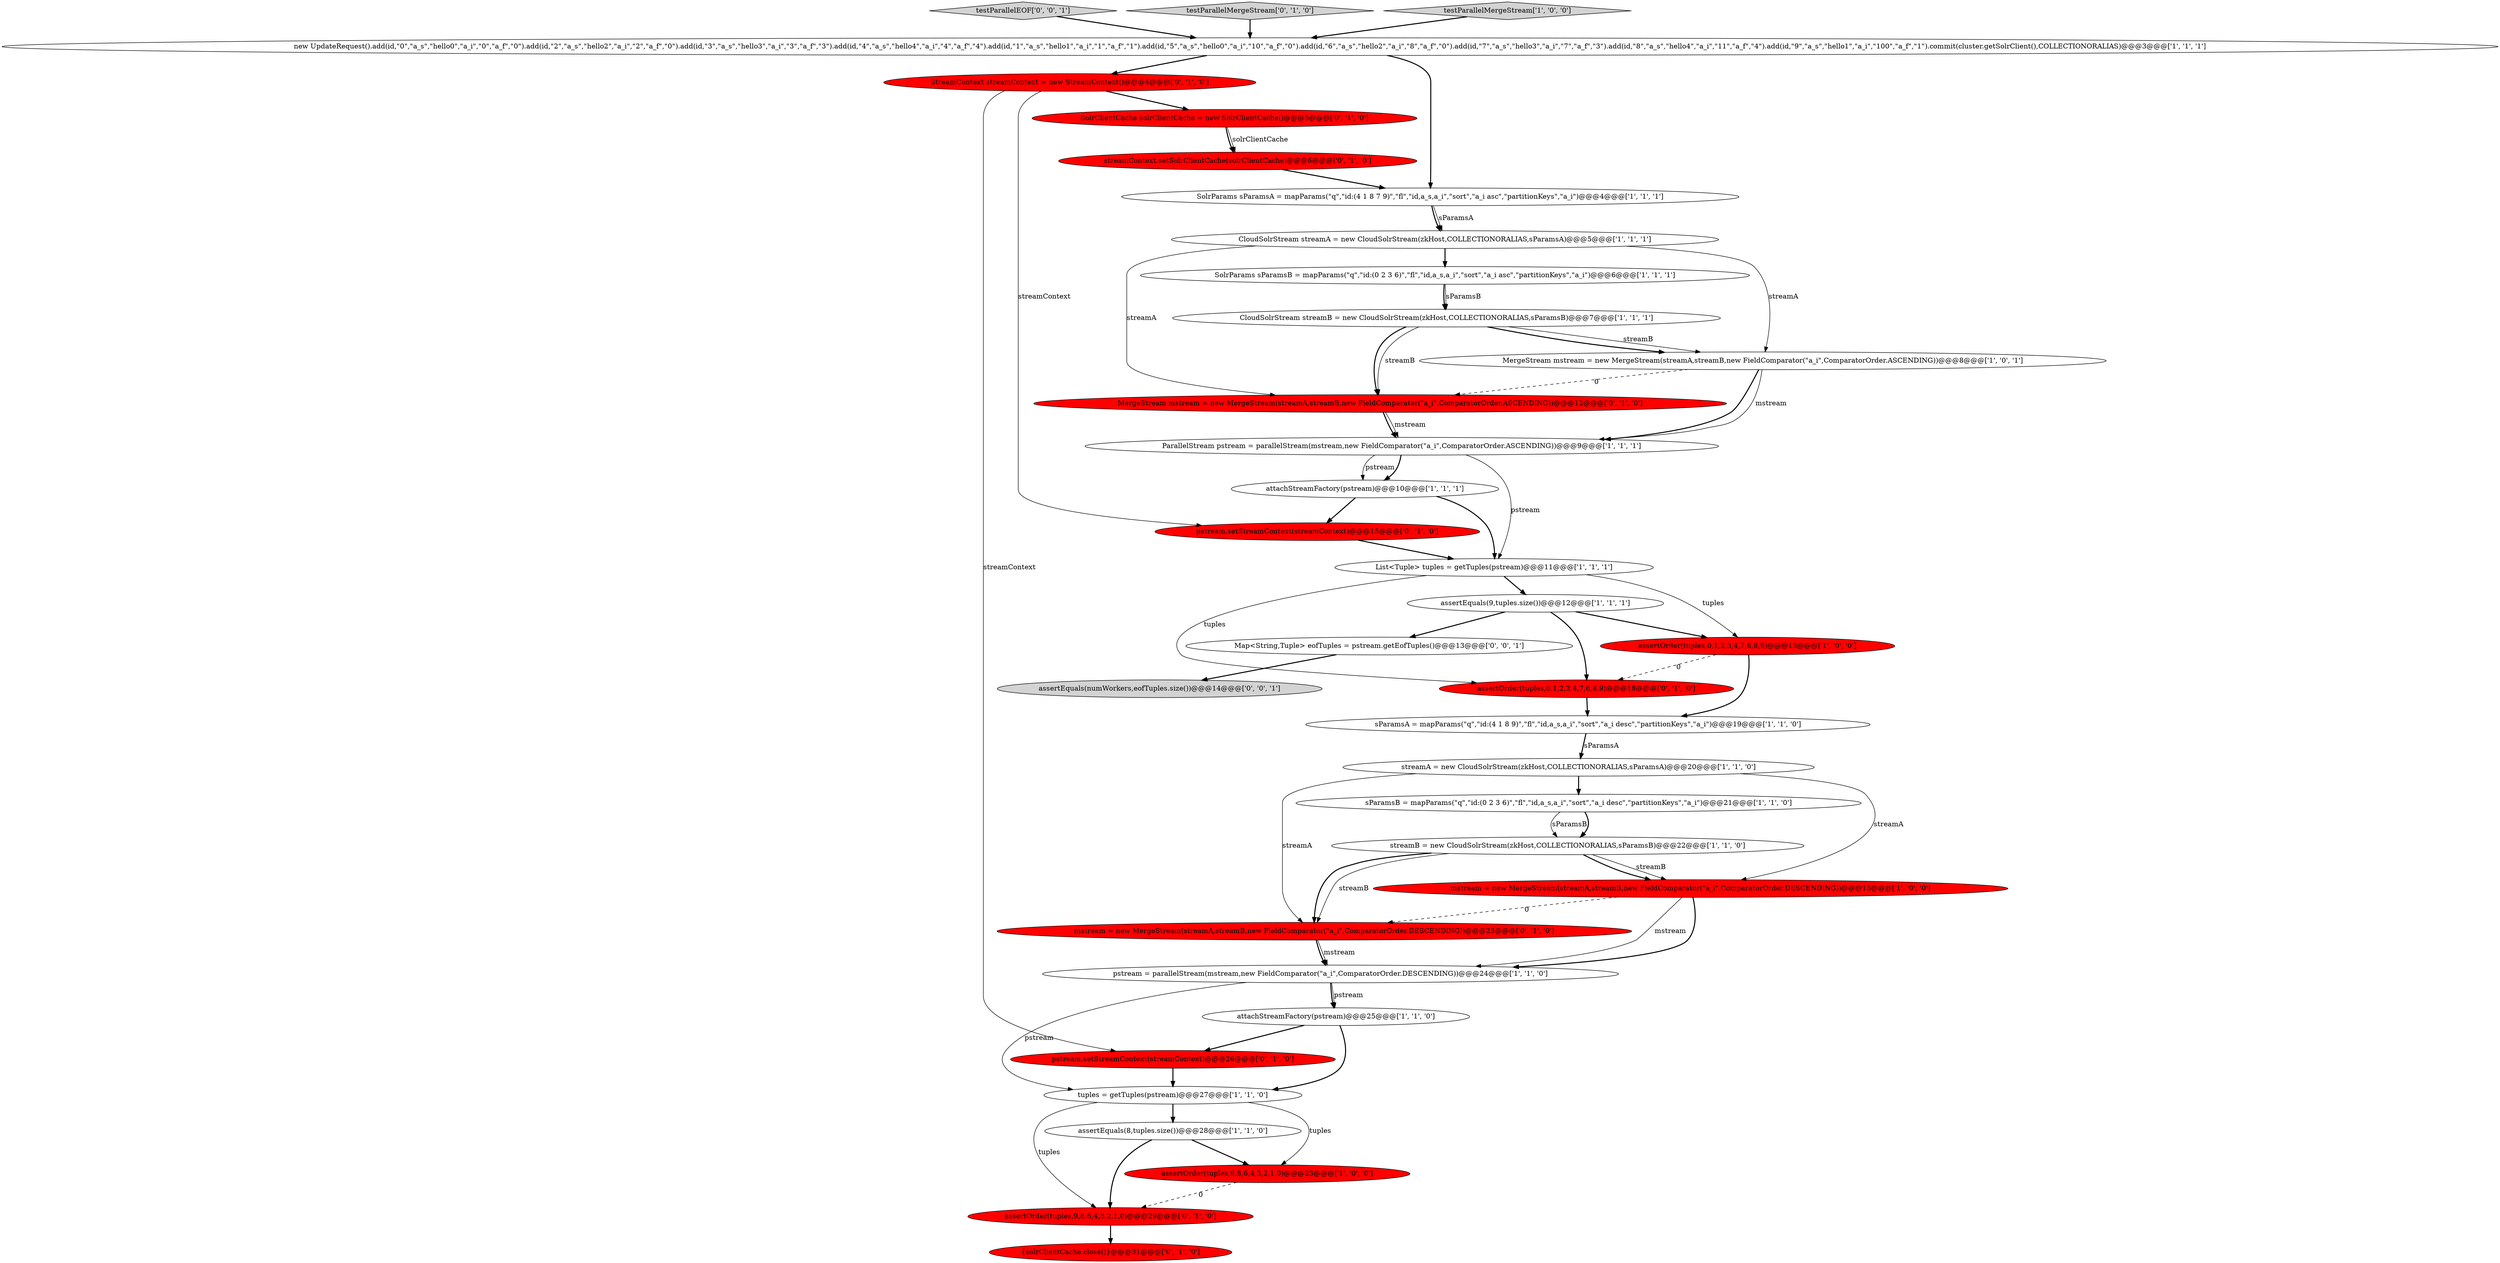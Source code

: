 digraph {
9 [style = filled, label = "List<Tuple> tuples = getTuples(pstream)@@@11@@@['1', '1', '1']", fillcolor = white, shape = ellipse image = "AAA0AAABBB1BBB"];
21 [style = filled, label = "mstream = new MergeStream(streamA,streamB,new FieldComparator(\"a_i\",ComparatorOrder.DESCENDING))@@@18@@@['1', '0', '0']", fillcolor = red, shape = ellipse image = "AAA1AAABBB1BBB"];
23 [style = filled, label = "assertOrder(tuples,9,8,6,4,3,2,1,0)@@@29@@@['0', '1', '0']", fillcolor = red, shape = ellipse image = "AAA1AAABBB2BBB"];
35 [style = filled, label = "assertEquals(numWorkers,eofTuples.size())@@@14@@@['0', '0', '1']", fillcolor = lightgray, shape = ellipse image = "AAA0AAABBB3BBB"];
7 [style = filled, label = "MergeStream mstream = new MergeStream(streamA,streamB,new FieldComparator(\"a_i\",ComparatorOrder.ASCENDING))@@@8@@@['1', '0', '1']", fillcolor = white, shape = ellipse image = "AAA0AAABBB1BBB"];
16 [style = filled, label = "pstream = parallelStream(mstream,new FieldComparator(\"a_i\",ComparatorOrder.DESCENDING))@@@24@@@['1', '1', '0']", fillcolor = white, shape = ellipse image = "AAA0AAABBB1BBB"];
20 [style = filled, label = "sParamsB = mapParams(\"q\",\"id:(0 2 3 6)\",\"fl\",\"id,a_s,a_i\",\"sort\",\"a_i desc\",\"partitionKeys\",\"a_i\")@@@21@@@['1', '1', '0']", fillcolor = white, shape = ellipse image = "AAA0AAABBB1BBB"];
18 [style = filled, label = "CloudSolrStream streamB = new CloudSolrStream(zkHost,COLLECTIONORALIAS,sParamsB)@@@7@@@['1', '1', '1']", fillcolor = white, shape = ellipse image = "AAA0AAABBB1BBB"];
4 [style = filled, label = "SolrParams sParamsB = mapParams(\"q\",\"id:(0 2 3 6)\",\"fl\",\"id,a_s,a_i\",\"sort\",\"a_i asc\",\"partitionKeys\",\"a_i\")@@@6@@@['1', '1', '1']", fillcolor = white, shape = ellipse image = "AAA0AAABBB1BBB"];
27 [style = filled, label = "assertOrder(tuples,0,1,2,3,4,7,6,8,9)@@@18@@@['0', '1', '0']", fillcolor = red, shape = ellipse image = "AAA1AAABBB2BBB"];
22 [style = filled, label = "StreamContext streamContext = new StreamContext()@@@4@@@['0', '1', '0']", fillcolor = red, shape = ellipse image = "AAA1AAABBB2BBB"];
5 [style = filled, label = "assertEquals(9,tuples.size())@@@12@@@['1', '1', '1']", fillcolor = white, shape = ellipse image = "AAA0AAABBB1BBB"];
28 [style = filled, label = "SolrClientCache solrClientCache = new SolrClientCache()@@@5@@@['0', '1', '0']", fillcolor = red, shape = ellipse image = "AAA1AAABBB2BBB"];
30 [style = filled, label = "mstream = new MergeStream(streamA,streamB,new FieldComparator(\"a_i\",ComparatorOrder.DESCENDING))@@@23@@@['0', '1', '0']", fillcolor = red, shape = ellipse image = "AAA1AAABBB2BBB"];
34 [style = filled, label = "testParallelEOF['0', '0', '1']", fillcolor = lightgray, shape = diamond image = "AAA0AAABBB3BBB"];
32 [style = filled, label = "streamContext.setSolrClientCache(solrClientCache)@@@6@@@['0', '1', '0']", fillcolor = red, shape = ellipse image = "AAA1AAABBB2BBB"];
11 [style = filled, label = "tuples = getTuples(pstream)@@@27@@@['1', '1', '0']", fillcolor = white, shape = ellipse image = "AAA0AAABBB1BBB"];
31 [style = filled, label = "pstream.setStreamContext(streamContext)@@@15@@@['0', '1', '0']", fillcolor = red, shape = ellipse image = "AAA1AAABBB2BBB"];
26 [style = filled, label = "testParallelMergeStream['0', '1', '0']", fillcolor = lightgray, shape = diamond image = "AAA0AAABBB2BBB"];
1 [style = filled, label = "new UpdateRequest().add(id,\"0\",\"a_s\",\"hello0\",\"a_i\",\"0\",\"a_f\",\"0\").add(id,\"2\",\"a_s\",\"hello2\",\"a_i\",\"2\",\"a_f\",\"0\").add(id,\"3\",\"a_s\",\"hello3\",\"a_i\",\"3\",\"a_f\",\"3\").add(id,\"4\",\"a_s\",\"hello4\",\"a_i\",\"4\",\"a_f\",\"4\").add(id,\"1\",\"a_s\",\"hello1\",\"a_i\",\"1\",\"a_f\",\"1\").add(id,\"5\",\"a_s\",\"hello0\",\"a_i\",\"10\",\"a_f\",\"0\").add(id,\"6\",\"a_s\",\"hello2\",\"a_i\",\"8\",\"a_f\",\"0\").add(id,\"7\",\"a_s\",\"hello3\",\"a_i\",\"7\",\"a_f\",\"3\").add(id,\"8\",\"a_s\",\"hello4\",\"a_i\",\"11\",\"a_f\",\"4\").add(id,\"9\",\"a_s\",\"hello1\",\"a_i\",\"100\",\"a_f\",\"1\").commit(cluster.getSolrClient(),COLLECTIONORALIAS)@@@3@@@['1', '1', '1']", fillcolor = white, shape = ellipse image = "AAA0AAABBB1BBB"];
29 [style = filled, label = "MergeStream mstream = new MergeStream(streamA,streamB,new FieldComparator(\"a_i\",ComparatorOrder.ASCENDING))@@@12@@@['0', '1', '0']", fillcolor = red, shape = ellipse image = "AAA1AAABBB2BBB"];
2 [style = filled, label = "SolrParams sParamsA = mapParams(\"q\",\"id:(4 1 8 7 9)\",\"fl\",\"id,a_s,a_i\",\"sort\",\"a_i asc\",\"partitionKeys\",\"a_i\")@@@4@@@['1', '1', '1']", fillcolor = white, shape = ellipse image = "AAA0AAABBB1BBB"];
14 [style = filled, label = "assertEquals(8,tuples.size())@@@28@@@['1', '1', '0']", fillcolor = white, shape = ellipse image = "AAA0AAABBB1BBB"];
19 [style = filled, label = "streamB = new CloudSolrStream(zkHost,COLLECTIONORALIAS,sParamsB)@@@22@@@['1', '1', '0']", fillcolor = white, shape = ellipse image = "AAA0AAABBB1BBB"];
8 [style = filled, label = "assertOrder(tuples,9,8,6,4,3,2,1,0)@@@23@@@['1', '0', '0']", fillcolor = red, shape = ellipse image = "AAA1AAABBB1BBB"];
13 [style = filled, label = "attachStreamFactory(pstream)@@@25@@@['1', '1', '0']", fillcolor = white, shape = ellipse image = "AAA0AAABBB1BBB"];
3 [style = filled, label = "assertOrder(tuples,0,1,2,3,4,7,6,8,9)@@@13@@@['1', '0', '0']", fillcolor = red, shape = ellipse image = "AAA1AAABBB1BBB"];
6 [style = filled, label = "sParamsA = mapParams(\"q\",\"id:(4 1 8 9)\",\"fl\",\"id,a_s,a_i\",\"sort\",\"a_i desc\",\"partitionKeys\",\"a_i\")@@@19@@@['1', '1', '0']", fillcolor = white, shape = ellipse image = "AAA0AAABBB1BBB"];
15 [style = filled, label = "streamA = new CloudSolrStream(zkHost,COLLECTIONORALIAS,sParamsA)@@@20@@@['1', '1', '0']", fillcolor = white, shape = ellipse image = "AAA0AAABBB1BBB"];
10 [style = filled, label = "ParallelStream pstream = parallelStream(mstream,new FieldComparator(\"a_i\",ComparatorOrder.ASCENDING))@@@9@@@['1', '1', '1']", fillcolor = white, shape = ellipse image = "AAA0AAABBB1BBB"];
0 [style = filled, label = "testParallelMergeStream['1', '0', '0']", fillcolor = lightgray, shape = diamond image = "AAA0AAABBB1BBB"];
12 [style = filled, label = "attachStreamFactory(pstream)@@@10@@@['1', '1', '1']", fillcolor = white, shape = ellipse image = "AAA0AAABBB1BBB"];
17 [style = filled, label = "CloudSolrStream streamA = new CloudSolrStream(zkHost,COLLECTIONORALIAS,sParamsA)@@@5@@@['1', '1', '1']", fillcolor = white, shape = ellipse image = "AAA0AAABBB1BBB"];
33 [style = filled, label = "Map<String,Tuple> eofTuples = pstream.getEofTuples()@@@13@@@['0', '0', '1']", fillcolor = white, shape = ellipse image = "AAA0AAABBB3BBB"];
25 [style = filled, label = "pstream.setStreamContext(streamContext)@@@26@@@['0', '1', '0']", fillcolor = red, shape = ellipse image = "AAA1AAABBB2BBB"];
24 [style = filled, label = "{solrClientCache.close()}@@@31@@@['0', '1', '0']", fillcolor = red, shape = ellipse image = "AAA1AAABBB2BBB"];
2->17 [style = bold, label=""];
5->3 [style = bold, label=""];
13->25 [style = bold, label=""];
17->7 [style = solid, label="streamA"];
18->7 [style = solid, label="streamB"];
9->3 [style = solid, label="tuples"];
19->21 [style = solid, label="streamB"];
16->13 [style = bold, label=""];
33->35 [style = bold, label=""];
16->13 [style = solid, label="pstream"];
22->31 [style = solid, label="streamContext"];
11->23 [style = solid, label="tuples"];
5->33 [style = bold, label=""];
11->14 [style = bold, label=""];
7->10 [style = bold, label=""];
31->9 [style = bold, label=""];
20->19 [style = solid, label="sParamsB"];
34->1 [style = bold, label=""];
9->27 [style = solid, label="tuples"];
22->25 [style = solid, label="streamContext"];
3->27 [style = dashed, label="0"];
26->1 [style = bold, label=""];
15->30 [style = solid, label="streamA"];
19->30 [style = solid, label="streamB"];
2->17 [style = solid, label="sParamsA"];
3->6 [style = bold, label=""];
4->18 [style = bold, label=""];
22->28 [style = bold, label=""];
12->31 [style = bold, label=""];
30->16 [style = solid, label="mstream"];
17->29 [style = solid, label="streamA"];
16->11 [style = solid, label="pstream"];
12->9 [style = bold, label=""];
10->9 [style = solid, label="pstream"];
13->11 [style = bold, label=""];
32->2 [style = bold, label=""];
27->6 [style = bold, label=""];
28->32 [style = solid, label="solrClientCache"];
11->8 [style = solid, label="tuples"];
6->15 [style = bold, label=""];
18->29 [style = solid, label="streamB"];
28->32 [style = bold, label=""];
7->10 [style = solid, label="mstream"];
1->22 [style = bold, label=""];
10->12 [style = solid, label="pstream"];
21->30 [style = dashed, label="0"];
6->15 [style = solid, label="sParamsA"];
18->29 [style = bold, label=""];
23->24 [style = bold, label=""];
21->16 [style = solid, label="mstream"];
14->23 [style = bold, label=""];
10->12 [style = bold, label=""];
25->11 [style = bold, label=""];
15->20 [style = bold, label=""];
0->1 [style = bold, label=""];
4->18 [style = solid, label="sParamsB"];
15->21 [style = solid, label="streamA"];
9->5 [style = bold, label=""];
21->16 [style = bold, label=""];
29->10 [style = bold, label=""];
7->29 [style = dashed, label="0"];
1->2 [style = bold, label=""];
14->8 [style = bold, label=""];
5->27 [style = bold, label=""];
29->10 [style = solid, label="mstream"];
18->7 [style = bold, label=""];
20->19 [style = bold, label=""];
30->16 [style = bold, label=""];
17->4 [style = bold, label=""];
8->23 [style = dashed, label="0"];
19->30 [style = bold, label=""];
19->21 [style = bold, label=""];
}
